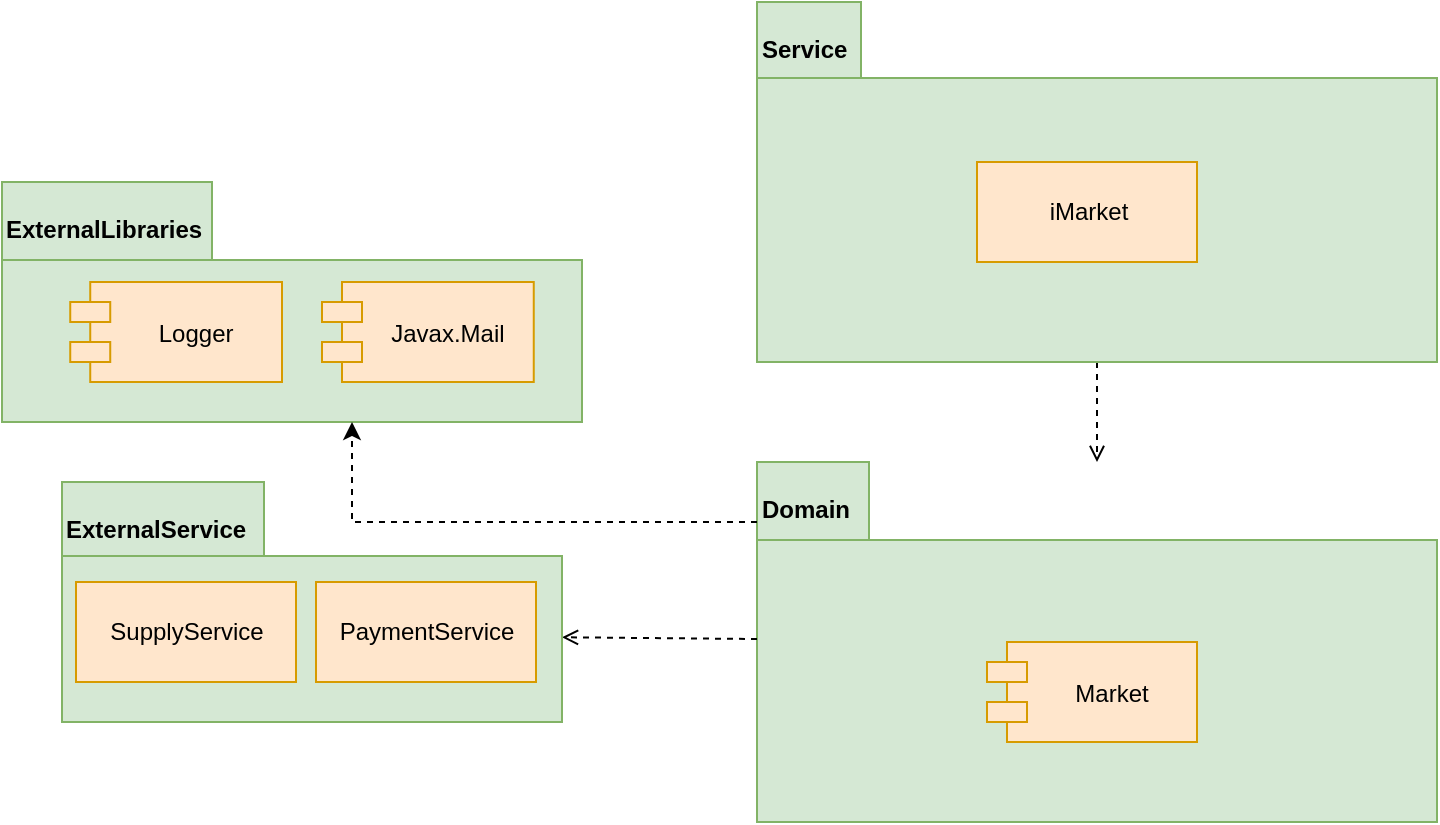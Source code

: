 <mxfile version="13.5.7" type="device"><diagram id="EgsPdKjEQ5hsq4uaFToj" name="Page-1"><mxGraphModel dx="1264" dy="592" grid="1" gridSize="10" guides="1" tooltips="1" connect="1" arrows="1" fold="1" page="1" pageScale="1" pageWidth="850" pageHeight="1100" math="0" shadow="0"><root><mxCell id="0"/><mxCell id="1" parent="0"/><mxCell id="bYOANUgT590x-3-BujeJ-1" value="Domain" style="shape=folder;fontStyle=1;spacingTop=10;tabWidth=56;tabHeight=39;tabPosition=left;html=1;align=left;verticalAlign=top;fillColor=#d5e8d4;strokeColor=#82b366;shadow=0;" parent="1" vertex="1"><mxGeometry x="567.5" y="520" width="340" height="180" as="geometry"/></mxCell><mxCell id="bYOANUgT590x-3-BujeJ-2" style="edgeStyle=orthogonalEdgeStyle;rounded=0;orthogonalLoop=1;jettySize=auto;html=1;endArrow=open;endFill=0;dashed=1;" parent="1" source="bYOANUgT590x-3-BujeJ-3" target="bYOANUgT590x-3-BujeJ-1" edge="1"><mxGeometry relative="1" as="geometry"><Array as="points"><mxPoint x="738" y="520"/></Array></mxGeometry></mxCell><mxCell id="bYOANUgT590x-3-BujeJ-3" value="Service" style="shape=folder;fontStyle=1;spacingTop=10;tabWidth=52;tabHeight=38;tabPosition=left;html=1;align=left;verticalAlign=top;fillColor=#d5e8d4;strokeColor=#82b366;" parent="1" vertex="1"><mxGeometry x="567.5" y="290" width="340" height="180" as="geometry"/></mxCell><mxCell id="bYOANUgT590x-3-BujeJ-5" style="rounded=0;orthogonalLoop=1;jettySize=auto;html=1;entryX=1;entryY=0.647;entryDx=0;entryDy=0;entryPerimeter=0;dashed=1;endArrow=open;endFill=0;" parent="1" source="bYOANUgT590x-3-BujeJ-1" target="bYOANUgT590x-3-BujeJ-15" edge="1"><mxGeometry relative="1" as="geometry"/></mxCell><mxCell id="bYOANUgT590x-3-BujeJ-13" value="Market" style="shape=module;align=left;spacingLeft=20;align=center;verticalAlign=middle;fillColor=#ffe6cc;strokeColor=#d79b00;" parent="1" vertex="1"><mxGeometry x="682.5" y="610" width="105" height="50" as="geometry"/></mxCell><mxCell id="bYOANUgT590x-3-BujeJ-14" value="" style="group" parent="1" vertex="1" connectable="0"><mxGeometry x="220" y="530" width="250" height="120" as="geometry"/></mxCell><mxCell id="bYOANUgT590x-3-BujeJ-15" value="ExternalService" style="shape=folder;fontStyle=1;spacingTop=10;tabWidth=101;tabHeight=37;tabPosition=left;html=1;align=left;verticalAlign=top;fillColor=#d5e8d4;strokeColor=#82b366;" parent="bYOANUgT590x-3-BujeJ-14" vertex="1"><mxGeometry width="250" height="120" as="geometry"/></mxCell><mxCell id="bYOANUgT590x-3-BujeJ-16" value="PaymentService" style="html=1;fillColor=#ffe6cc;strokeColor=#d79b00;" parent="bYOANUgT590x-3-BujeJ-14" vertex="1"><mxGeometry x="127" y="50" width="110" height="50" as="geometry"/></mxCell><mxCell id="bYOANUgT590x-3-BujeJ-17" value="SupplyService" style="html=1;fillColor=#ffe6cc;strokeColor=#d79b00;" parent="bYOANUgT590x-3-BujeJ-14" vertex="1"><mxGeometry x="7" y="50" width="110" height="50" as="geometry"/></mxCell><mxCell id="bYOANUgT590x-3-BujeJ-18" value="iMarket" style="html=1;fillColor=#ffe6cc;strokeColor=#d79b00;" parent="1" vertex="1"><mxGeometry x="677.5" y="370" width="110" height="50" as="geometry"/></mxCell><mxCell id="bYOANUgT590x-3-BujeJ-22" value="" style="group" parent="1" vertex="1" connectable="0"><mxGeometry x="190" y="380" width="290" height="120" as="geometry"/></mxCell><mxCell id="bYOANUgT590x-3-BujeJ-23" value="ExternalLibraries" style="shape=folder;fontStyle=1;spacingTop=10;tabWidth=105;tabHeight=39;tabPosition=left;html=1;align=left;verticalAlign=top;fillColor=#d5e8d4;strokeColor=#82b366;" parent="bYOANUgT590x-3-BujeJ-22" vertex="1"><mxGeometry width="290" height="120" as="geometry"/></mxCell><mxCell id="bYOANUgT590x-3-BujeJ-24" value="Logger" style="shape=module;align=left;spacingLeft=20;align=center;verticalAlign=middle;fillColor=#ffe6cc;strokeColor=#d79b00;" parent="bYOANUgT590x-3-BujeJ-22" vertex="1"><mxGeometry x="34.12" y="50" width="105.88" height="50" as="geometry"/></mxCell><mxCell id="oKhcSygfnxXyIg3LwgUM-3" value="Javax.Mail" style="shape=module;align=left;spacingLeft=20;align=center;verticalAlign=middle;fillColor=#ffe6cc;strokeColor=#d79b00;" parent="bYOANUgT590x-3-BujeJ-22" vertex="1"><mxGeometry x="160" y="50" width="105.88" height="50" as="geometry"/></mxCell><mxCell id="bYOANUgT590x-3-BujeJ-26" style="edgeStyle=orthogonalEdgeStyle;rounded=0;orthogonalLoop=1;jettySize=auto;html=1;dashed=1;" parent="1" source="bYOANUgT590x-3-BujeJ-1" target="bYOANUgT590x-3-BujeJ-23" edge="1"><mxGeometry relative="1" as="geometry"><mxPoint x="460" y="395" as="targetPoint"/><mxPoint x="577.5" y="395" as="sourcePoint"/><Array as="points"><mxPoint x="365" y="550"/></Array></mxGeometry></mxCell></root></mxGraphModel></diagram></mxfile>